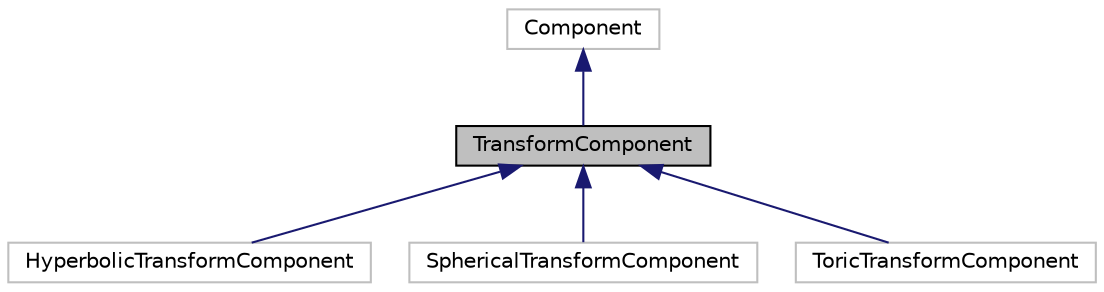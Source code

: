 digraph "TransformComponent"
{
 // LATEX_PDF_SIZE
  edge [fontname="Helvetica",fontsize="10",labelfontname="Helvetica",labelfontsize="10"];
  node [fontname="Helvetica",fontsize="10",shape=record];
  Node1 [label="TransformComponent",height=0.2,width=0.4,color="black", fillcolor="grey75", style="filled", fontcolor="black",tooltip=" "];
  Node2 -> Node1 [dir="back",color="midnightblue",fontsize="10",style="solid"];
  Node2 [label="Component",height=0.2,width=0.4,color="grey75", fillcolor="white", style="filled",URL="$class_component.html",tooltip=" "];
  Node1 -> Node3 [dir="back",color="midnightblue",fontsize="10",style="solid"];
  Node3 [label="HyperbolicTransformComponent",height=0.2,width=0.4,color="grey75", fillcolor="white", style="filled",URL="$class_hyperbolic_transform_component.html",tooltip=" "];
  Node1 -> Node4 [dir="back",color="midnightblue",fontsize="10",style="solid"];
  Node4 [label="SphericalTransformComponent",height=0.2,width=0.4,color="grey75", fillcolor="white", style="filled",URL="$class_spherical_transform_component.html",tooltip=" "];
  Node1 -> Node5 [dir="back",color="midnightblue",fontsize="10",style="solid"];
  Node5 [label="ToricTransformComponent",height=0.2,width=0.4,color="grey75", fillcolor="white", style="filled",URL="$class_toric_transform_component.html",tooltip=" "];
}
